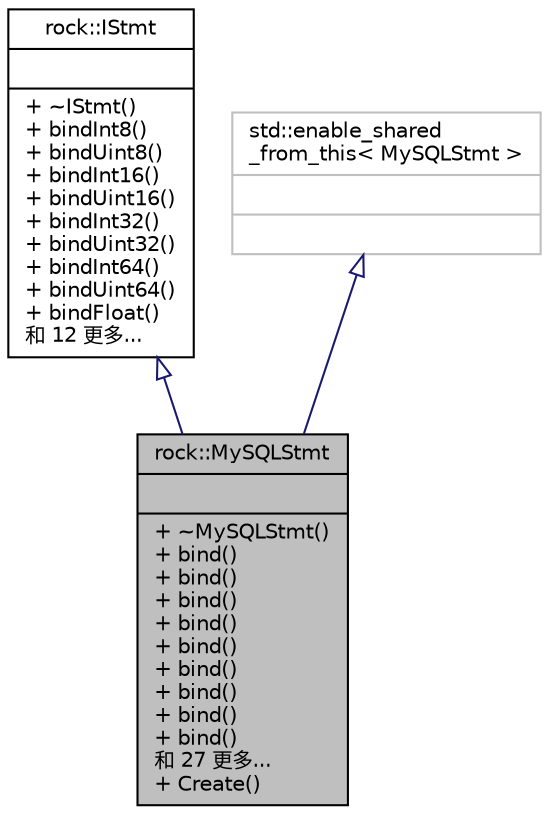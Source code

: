 digraph "rock::MySQLStmt"
{
 // LATEX_PDF_SIZE
  edge [fontname="Helvetica",fontsize="10",labelfontname="Helvetica",labelfontsize="10"];
  node [fontname="Helvetica",fontsize="10",shape=record];
  Node1 [label="{rock::MySQLStmt\n||+ ~MySQLStmt()\l+ bind()\l+ bind()\l+ bind()\l+ bind()\l+ bind()\l+ bind()\l+ bind()\l+ bind()\l+ bind()\l和 27 更多...\l+ Create()\l}",height=0.2,width=0.4,color="black", fillcolor="grey75", style="filled", fontcolor="black",tooltip=" "];
  Node2 -> Node1 [dir="back",color="midnightblue",fontsize="10",style="solid",arrowtail="onormal"];
  Node2 [label="{rock::IStmt\n||+ ~IStmt()\l+ bindInt8()\l+ bindUint8()\l+ bindInt16()\l+ bindUint16()\l+ bindInt32()\l+ bindUint32()\l+ bindInt64()\l+ bindUint64()\l+ bindFloat()\l和 12 更多...\l}",height=0.2,width=0.4,color="black", fillcolor="white", style="filled",URL="$classrock_1_1IStmt.html",tooltip=" "];
  Node3 -> Node1 [dir="back",color="midnightblue",fontsize="10",style="solid",arrowtail="onormal"];
  Node3 [label="{std::enable_shared\l_from_this\< MySQLStmt \>\n||}",height=0.2,width=0.4,color="grey75", fillcolor="white", style="filled",tooltip=" "];
}
